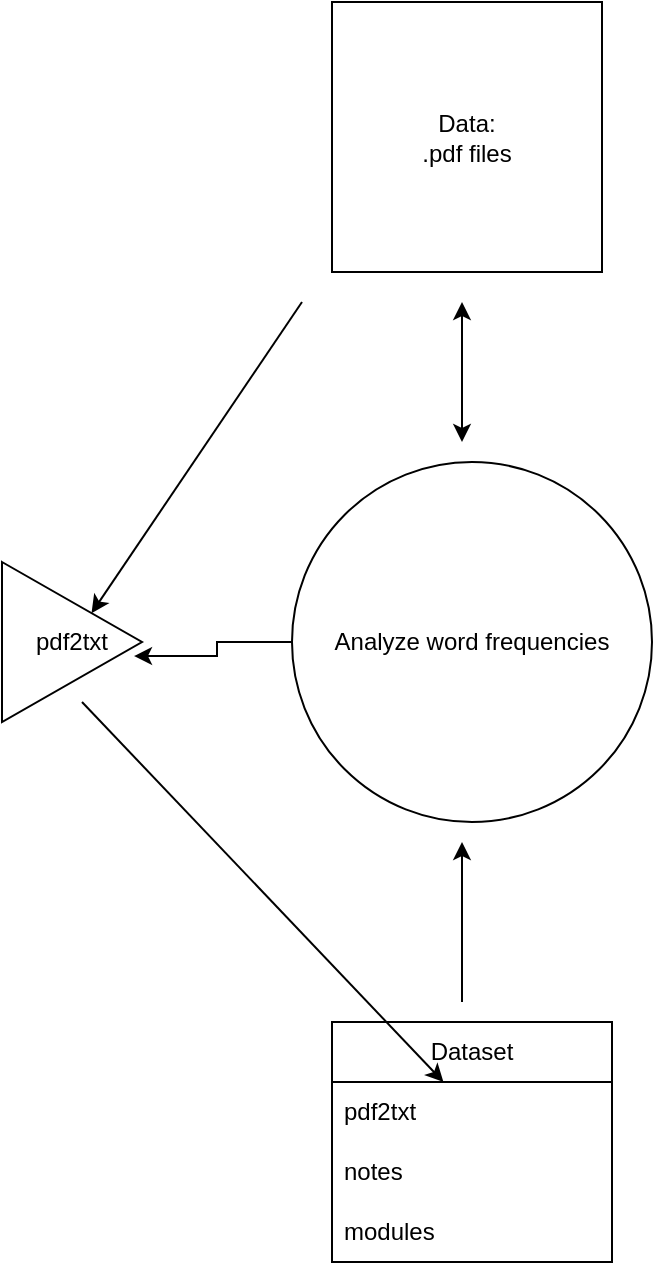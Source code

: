 <mxfile version="21.4.0" type="github">
  <diagram name="Page-1" id="bPpOpXoElfhLp_AB31nO">
    <mxGraphModel dx="1306" dy="837" grid="1" gridSize="10" guides="1" tooltips="1" connect="1" arrows="1" fold="1" page="1" pageScale="1" pageWidth="850" pageHeight="1100" math="0" shadow="0">
      <root>
        <mxCell id="0" />
        <mxCell id="1" parent="0" />
        <mxCell id="NQ1O3egjz5BYC62K84MM-12" style="edgeStyle=orthogonalEdgeStyle;rounded=0;orthogonalLoop=1;jettySize=auto;html=1;entryX=0.943;entryY=0.588;entryDx=0;entryDy=0;entryPerimeter=0;" edge="1" parent="1" source="NQ1O3egjz5BYC62K84MM-1" target="NQ1O3egjz5BYC62K84MM-9">
          <mxGeometry relative="1" as="geometry" />
        </mxCell>
        <mxCell id="NQ1O3egjz5BYC62K84MM-1" value="&lt;div&gt;Analyze word frequencies&lt;/div&gt;" style="ellipse;whiteSpace=wrap;html=1;aspect=fixed;" vertex="1" parent="1">
          <mxGeometry x="335" y="270" width="180" height="180" as="geometry" />
        </mxCell>
        <mxCell id="NQ1O3egjz5BYC62K84MM-2" value="" style="endArrow=classic;startArrow=classic;html=1;rounded=0;" edge="1" parent="1">
          <mxGeometry width="50" height="50" relative="1" as="geometry">
            <mxPoint x="420" y="260" as="sourcePoint" />
            <mxPoint x="420" y="190" as="targetPoint" />
          </mxGeometry>
        </mxCell>
        <mxCell id="NQ1O3egjz5BYC62K84MM-3" value="Dataset" style="swimlane;fontStyle=0;childLayout=stackLayout;horizontal=1;startSize=30;horizontalStack=0;resizeParent=1;resizeParentMax=0;resizeLast=0;collapsible=1;marginBottom=0;whiteSpace=wrap;html=1;" vertex="1" parent="1">
          <mxGeometry x="355" y="550" width="140" height="120" as="geometry" />
        </mxCell>
        <mxCell id="NQ1O3egjz5BYC62K84MM-4" value="pdf2txt" style="text;strokeColor=none;fillColor=none;align=left;verticalAlign=middle;spacingLeft=4;spacingRight=4;overflow=hidden;points=[[0,0.5],[1,0.5]];portConstraint=eastwest;rotatable=0;whiteSpace=wrap;html=1;" vertex="1" parent="NQ1O3egjz5BYC62K84MM-3">
          <mxGeometry y="30" width="140" height="30" as="geometry" />
        </mxCell>
        <mxCell id="NQ1O3egjz5BYC62K84MM-5" value="notes" style="text;strokeColor=none;fillColor=none;align=left;verticalAlign=middle;spacingLeft=4;spacingRight=4;overflow=hidden;points=[[0,0.5],[1,0.5]];portConstraint=eastwest;rotatable=0;whiteSpace=wrap;html=1;" vertex="1" parent="NQ1O3egjz5BYC62K84MM-3">
          <mxGeometry y="60" width="140" height="30" as="geometry" />
        </mxCell>
        <mxCell id="NQ1O3egjz5BYC62K84MM-6" value="modules" style="text;strokeColor=none;fillColor=none;align=left;verticalAlign=middle;spacingLeft=4;spacingRight=4;overflow=hidden;points=[[0,0.5],[1,0.5]];portConstraint=eastwest;rotatable=0;whiteSpace=wrap;html=1;" vertex="1" parent="NQ1O3egjz5BYC62K84MM-3">
          <mxGeometry y="90" width="140" height="30" as="geometry" />
        </mxCell>
        <mxCell id="NQ1O3egjz5BYC62K84MM-7" value="" style="endArrow=classic;html=1;rounded=0;" edge="1" parent="1">
          <mxGeometry width="50" height="50" relative="1" as="geometry">
            <mxPoint x="420" y="540" as="sourcePoint" />
            <mxPoint x="420" y="460" as="targetPoint" />
          </mxGeometry>
        </mxCell>
        <mxCell id="NQ1O3egjz5BYC62K84MM-8" value="&lt;div&gt;Data:&lt;/div&gt;&lt;div&gt;.pdf files&lt;br&gt;&lt;/div&gt;" style="whiteSpace=wrap;html=1;aspect=fixed;" vertex="1" parent="1">
          <mxGeometry x="355" y="40" width="135" height="135" as="geometry" />
        </mxCell>
        <mxCell id="NQ1O3egjz5BYC62K84MM-9" value="pdf2txt" style="triangle;whiteSpace=wrap;html=1;" vertex="1" parent="1">
          <mxGeometry x="190" y="320" width="70" height="80" as="geometry" />
        </mxCell>
        <mxCell id="NQ1O3egjz5BYC62K84MM-10" value="" style="endArrow=classic;html=1;rounded=0;" edge="1" parent="1" target="NQ1O3egjz5BYC62K84MM-4">
          <mxGeometry width="50" height="50" relative="1" as="geometry">
            <mxPoint x="230" y="390" as="sourcePoint" />
            <mxPoint x="350" y="560" as="targetPoint" />
          </mxGeometry>
        </mxCell>
        <mxCell id="NQ1O3egjz5BYC62K84MM-11" value="" style="endArrow=classic;html=1;rounded=0;" edge="1" parent="1" target="NQ1O3egjz5BYC62K84MM-9">
          <mxGeometry width="50" height="50" relative="1" as="geometry">
            <mxPoint x="340" y="190" as="sourcePoint" />
            <mxPoint x="230" y="300" as="targetPoint" />
          </mxGeometry>
        </mxCell>
      </root>
    </mxGraphModel>
  </diagram>
</mxfile>
